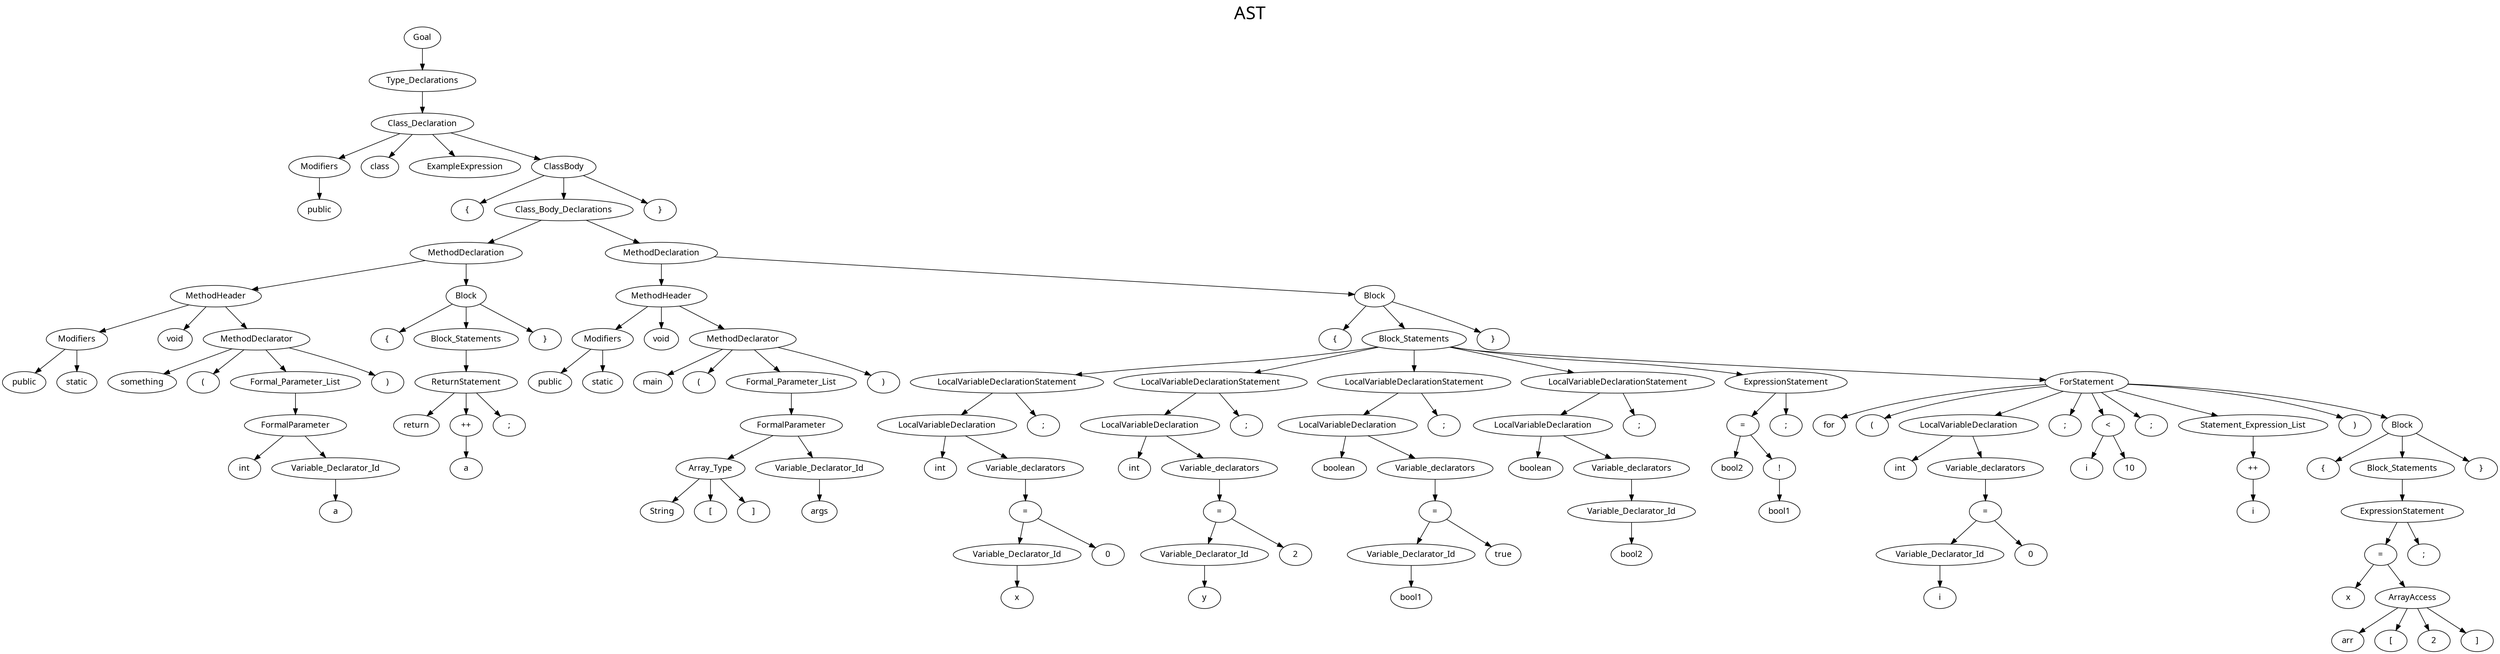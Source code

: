 digraph G{

    label     = "AST"
    fontname  = "Cascadia code"
    fontsize  = 30
    labelloc  = t
    
    node   [ fontname="Cascadia code" ]

	138		[ style = solid label = "Goal"  ];
	138 -> 137
	137		[ style = solid label = "Type_Declarations"  ];
	137 -> 136
	136		[ style = solid label = "Class_Declaration"  ];
	136 -> 1
	1		[ style = solid label = "Modifiers"  ];
	1 -> 0
	0		[ style = solid label = "public"  ];
	136 -> 2
	2		[ style = solid label = "class"  ];
	136 -> 3
	3		[ style = solid label = "ExampleExpression"  ];
	136 -> 135
	135		[ style = solid label = "ClassBody"  ];
	135 -> 4
	4		[ style = solid label = "{"  ];
	135 -> 30
	30		[ style = solid label = "Class_Body_Declarations"  ];
	30 -> 29
	29		[ style = solid label = "MethodDeclaration"  ];
	29 -> 19
	19		[ style = solid label = "MethodHeader"  ];
	19 -> 6
	6		[ style = solid label = "Modifiers"  ];
	6 -> 5
	5		[ style = solid label = "public"  ];
	6 -> 7
	7		[ style = solid label = "static"  ];
	19 -> 8
	8		[ style = solid label = "void"  ];
	19 -> 17
	17		[ style = solid label = "MethodDeclarator"  ];
	17 -> 9
	9		[ style = solid label = "something"  ];
	17 -> 10
	10		[ style = solid label = "("  ];
	17 -> 16
	16		[ style = solid label = "Formal_Parameter_List"  ];
	16 -> 15
	15		[ style = solid label = "FormalParameter"  ];
	15 -> 11
	11		[ style = solid label = "int"  ];
	15 -> 13
	13		[ style = solid label = "Variable_Declarator_Id"  ];
	13 -> 12
	12		[ style = solid label = "a"  ];
	17 -> 14
	14		[ style = solid label = ")"  ];
	29 -> 28
	28		[ style = solid label = "Block"  ];
	28 -> 18
	18		[ style = solid label = "{"  ];
	28 -> 26
	26		[ style = solid label = "Block_Statements"  ];
	26 -> 25
	25		[ style = solid label = "ReturnStatement"  ];
	25 -> 20
	20		[ style = solid label = "return"  ];
	25 -> 23
	23		[ style = solid label = "++"  ];
	23 -> 21
	21		[ style = solid label = "a"  ];
	25 -> 24
	24		[ style = solid label = ";"  ];
	28 -> 27
	27		[ style = solid label = "}"  ];
	30 -> 133
	133		[ style = solid label = "MethodDeclaration"  ];
	133 -> 48
	48		[ style = solid label = "MethodHeader"  ];
	48 -> 32
	32		[ style = solid label = "Modifiers"  ];
	32 -> 31
	31		[ style = solid label = "public"  ];
	32 -> 33
	33		[ style = solid label = "static"  ];
	48 -> 34
	34		[ style = solid label = "void"  ];
	48 -> 46
	46		[ style = solid label = "MethodDeclarator"  ];
	46 -> 35
	35		[ style = solid label = "main"  ];
	46 -> 36
	36		[ style = solid label = "("  ];
	46 -> 45
	45		[ style = solid label = "Formal_Parameter_List"  ];
	45 -> 44
	44		[ style = solid label = "FormalParameter"  ];
	44 -> 40
	40		[ style = solid label = "Array_Type"  ];
	40 -> 37
	37		[ style = solid label = "String"  ];
	40 -> 38
	38		[ style = solid label = "["  ];
	40 -> 39
	39		[ style = solid label = "]"  ];
	44 -> 42
	42		[ style = solid label = "Variable_Declarator_Id"  ];
	42 -> 41
	41		[ style = solid label = "args"  ];
	46 -> 43
	43		[ style = solid label = ")"  ];
	133 -> 132
	132		[ style = solid label = "Block"  ];
	132 -> 47
	47		[ style = solid label = "{"  ];
	132 -> 59
	59		[ style = solid label = "Block_Statements"  ];
	59 -> 58
	58		[ style = solid label = "LocalVariableDeclarationStatement"  ];
	58 -> 57
	57		[ style = solid label = "LocalVariableDeclaration"  ];
	57 -> 49
	49		[ style = solid label = "int"  ];
	57 -> 56
	56		[ style = solid label = "Variable_declarators"  ];
	56 -> 55
	55		[ style = solid label = "="  ];
	55 -> 51
	51		[ style = solid label = "Variable_Declarator_Id"  ];
	51 -> 50
	50		[ style = solid label = "x"  ];
	55 -> 53
	53		[ style = solid label = "0"  ];
	58 -> 54
	54		[ style = solid label = ";"  ];
	59 -> 69
	69		[ style = solid label = "LocalVariableDeclarationStatement"  ];
	69 -> 68
	68		[ style = solid label = "LocalVariableDeclaration"  ];
	68 -> 60
	60		[ style = solid label = "int"  ];
	68 -> 67
	67		[ style = solid label = "Variable_declarators"  ];
	67 -> 66
	66		[ style = solid label = "="  ];
	66 -> 62
	62		[ style = solid label = "Variable_Declarator_Id"  ];
	62 -> 61
	61		[ style = solid label = "y"  ];
	66 -> 64
	64		[ style = solid label = "2"  ];
	69 -> 65
	65		[ style = solid label = ";"  ];
	59 -> 79
	79		[ style = solid label = "LocalVariableDeclarationStatement"  ];
	79 -> 78
	78		[ style = solid label = "LocalVariableDeclaration"  ];
	78 -> 70
	70		[ style = solid label = "boolean"  ];
	78 -> 77
	77		[ style = solid label = "Variable_declarators"  ];
	77 -> 76
	76		[ style = solid label = "="  ];
	76 -> 72
	72		[ style = solid label = "Variable_Declarator_Id"  ];
	72 -> 71
	71		[ style = solid label = "bool1"  ];
	76 -> 74
	74		[ style = solid label = "true"  ];
	79 -> 75
	75		[ style = solid label = ";"  ];
	59 -> 86
	86		[ style = solid label = "LocalVariableDeclarationStatement"  ];
	86 -> 85
	85		[ style = solid label = "LocalVariableDeclaration"  ];
	85 -> 80
	80		[ style = solid label = "boolean"  ];
	85 -> 84
	84		[ style = solid label = "Variable_declarators"  ];
	84 -> 82
	82		[ style = solid label = "Variable_Declarator_Id"  ];
	82 -> 81
	81		[ style = solid label = "bool2"  ];
	86 -> 83
	83		[ style = solid label = ";"  ];
	59 -> 94
	94		[ style = solid label = "ExpressionStatement"  ];
	94 -> 93
	93		[ style = solid label = "="  ];
	93 -> 87
	87		[ style = solid label = "bool2"  ];
	93 -> 92
	92		[ style = solid label = "!"  ];
	92 -> 90
	90		[ style = solid label = "bool1"  ];
	94 -> 91
	91		[ style = solid label = ";"  ];
	59 -> 130
	130		[ style = solid label = "ForStatement"  ];
	130 -> 95
	95		[ style = solid label = "for"  ];
	130 -> 96
	96		[ style = solid label = "("  ];
	130 -> 105
	105		[ style = solid label = "LocalVariableDeclaration"  ];
	105 -> 97
	97		[ style = solid label = "int"  ];
	105 -> 104
	104		[ style = solid label = "Variable_declarators"  ];
	104 -> 103
	103		[ style = solid label = "="  ];
	103 -> 99
	99		[ style = solid label = "Variable_Declarator_Id"  ];
	99 -> 98
	98		[ style = solid label = "i"  ];
	103 -> 101
	101		[ style = solid label = "0"  ];
	130 -> 102
	102		[ style = solid label = ";"  ];
	130 -> 110
	110		[ style = solid label = "<"  ];
	110 -> 106
	106		[ style = solid label = "i"  ];
	110 -> 108
	108		[ style = solid label = "10"  ];
	130 -> 109
	109		[ style = solid label = ";"  ];
	130 -> 115
	115		[ style = solid label = "Statement_Expression_List"  ];
	115 -> 114
	114		[ style = solid label = "++"  ];
	114 -> 112
	112		[ style = solid label = "i"  ];
	130 -> 113
	113		[ style = solid label = ")"  ];
	130 -> 129
	129		[ style = solid label = "Block"  ];
	129 -> 116
	116		[ style = solid label = "{"  ];
	129 -> 127
	127		[ style = solid label = "Block_Statements"  ];
	127 -> 126
	126		[ style = solid label = "ExpressionStatement"  ];
	126 -> 125
	125		[ style = solid label = "="  ];
	125 -> 117
	117		[ style = solid label = "x"  ];
	125 -> 123
	123		[ style = solid label = "ArrayAccess"  ];
	123 -> 119
	119		[ style = solid label = "arr"  ];
	123 -> 120
	120		[ style = solid label = "["  ];
	123 -> 121
	121		[ style = solid label = "2"  ];
	123 -> 122
	122		[ style = solid label = "]"  ];
	126 -> 124
	124		[ style = solid label = ";"  ];
	129 -> 128
	128		[ style = solid label = "}"  ];
	132 -> 131
	131		[ style = solid label = "}"  ];
	135 -> 134
	134		[ style = solid label = "}"  ];
}